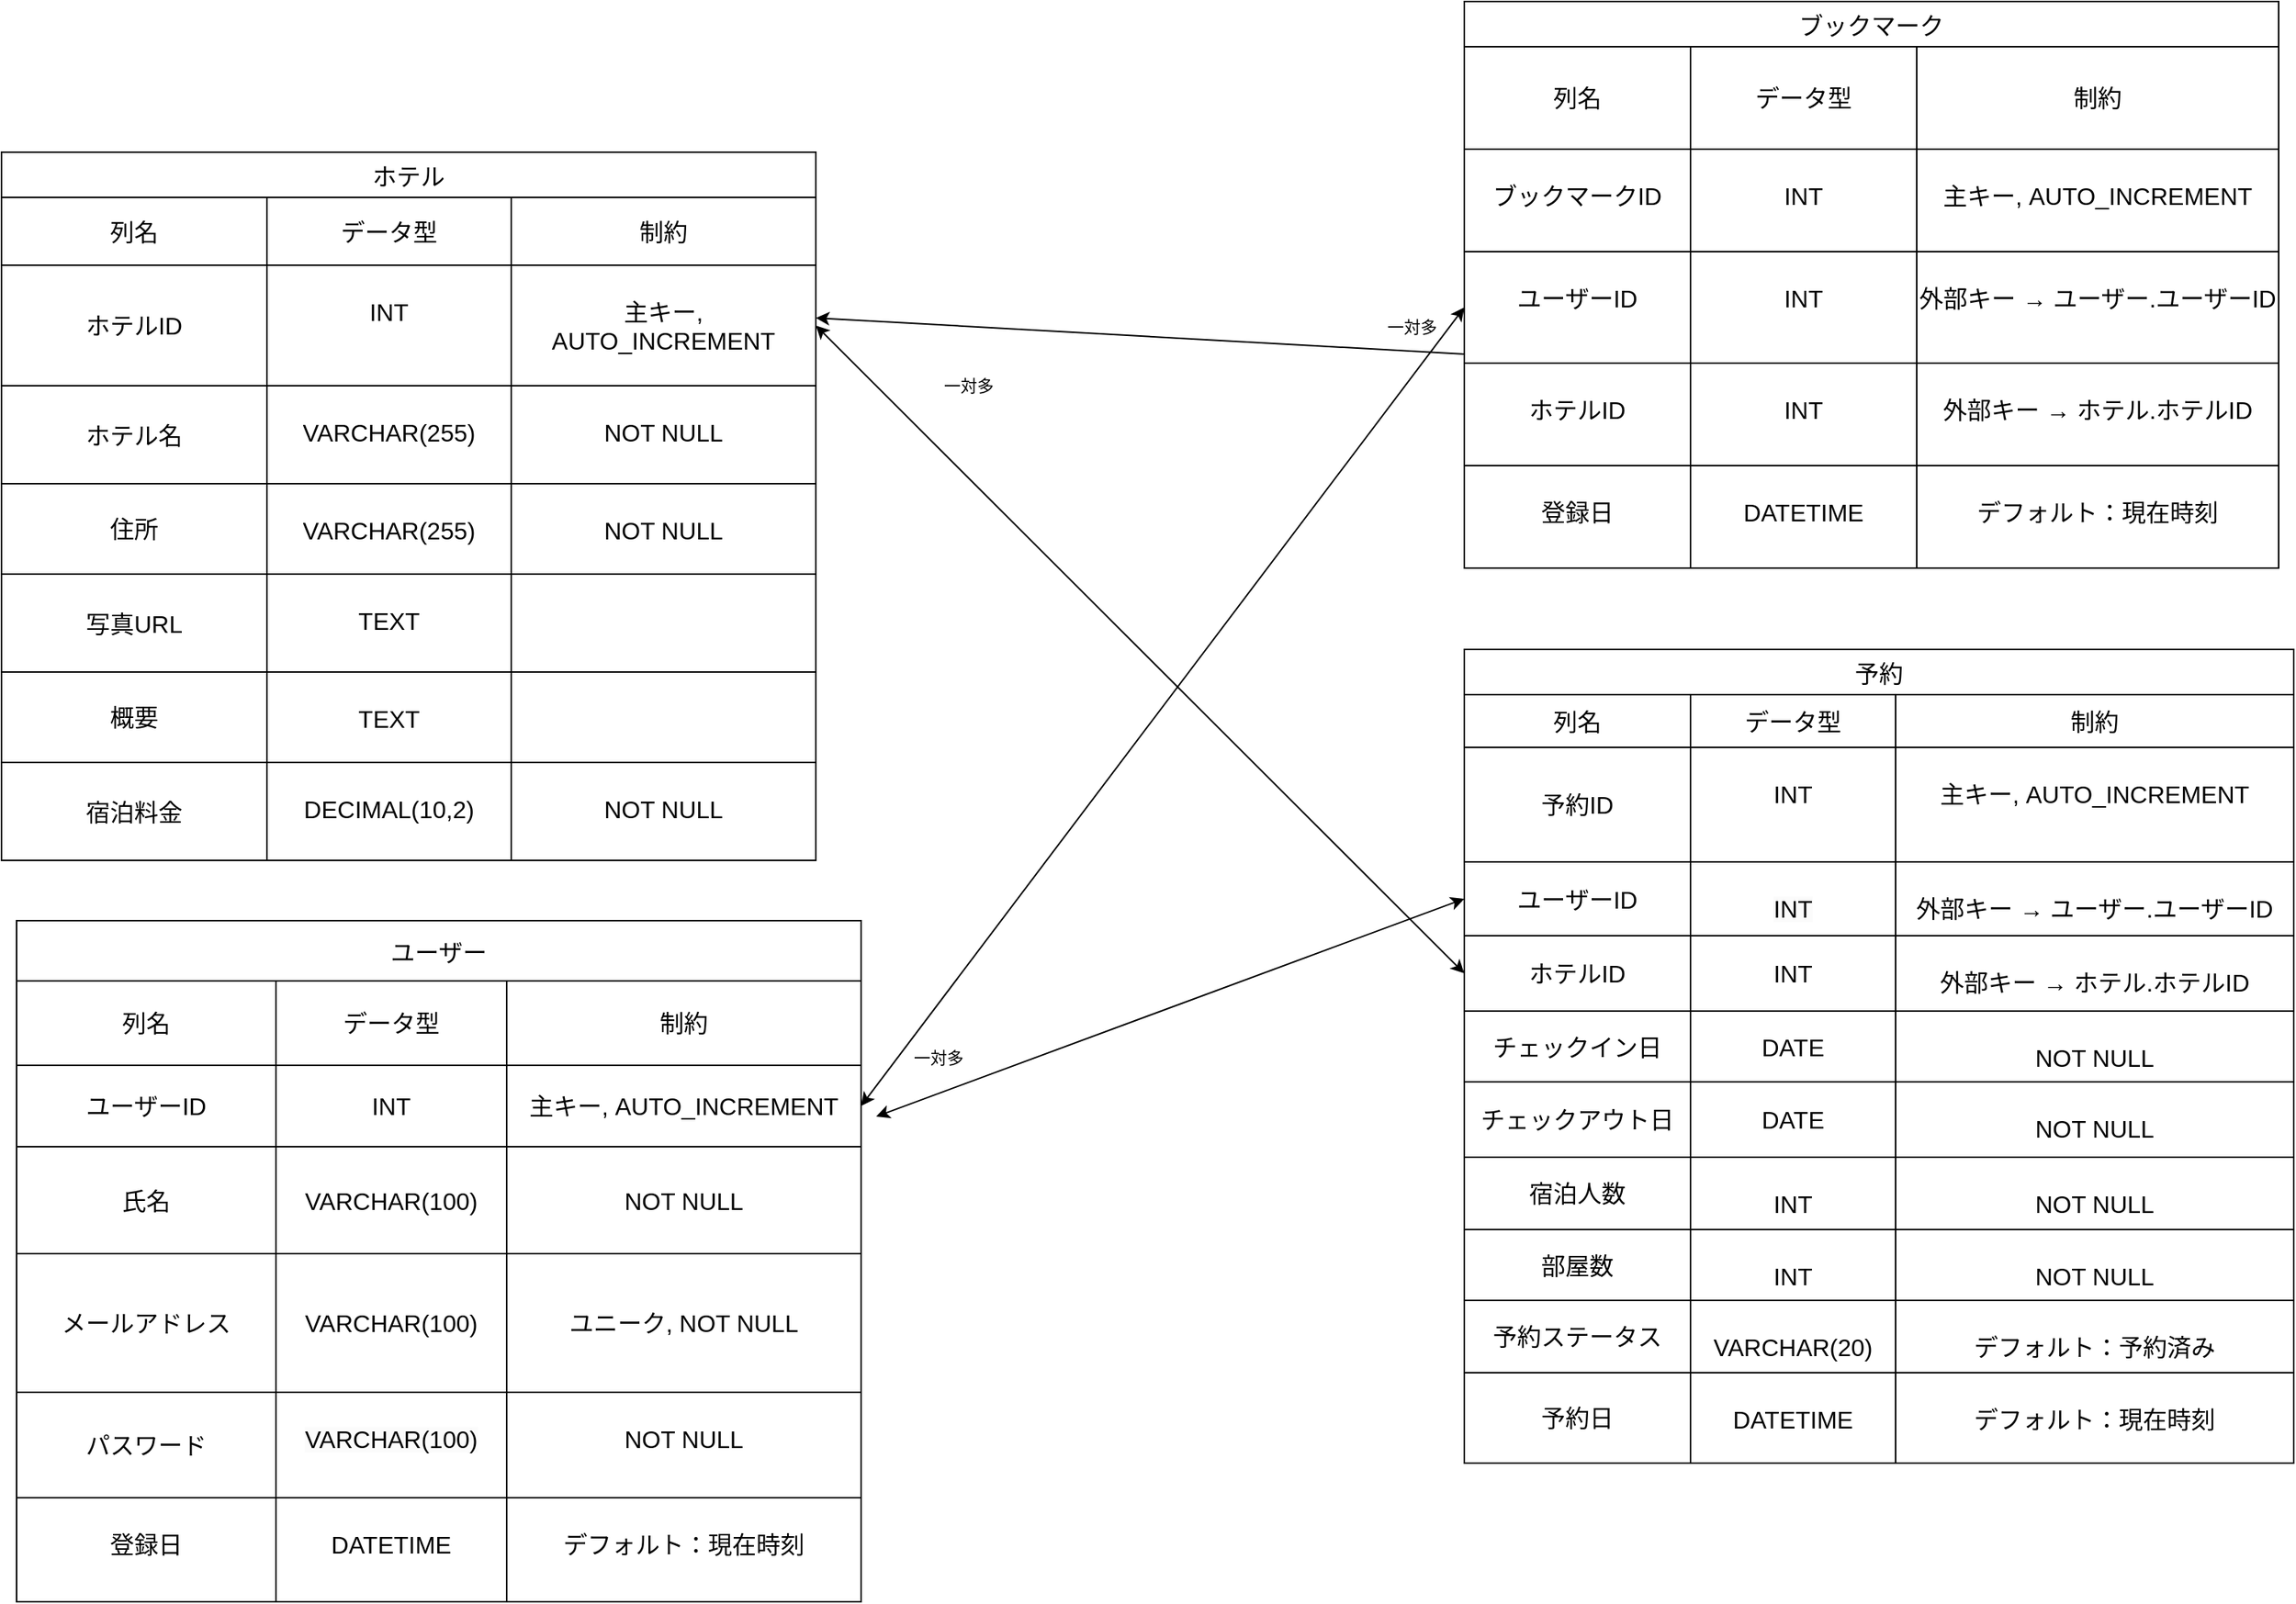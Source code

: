 <mxfile>
    <diagram id="EgTWxPlFTDcw8VMbd0ki" name="ページ1">
        <mxGraphModel dx="1910" dy="423" grid="1" gridSize="10" guides="1" tooltips="1" connect="1" arrows="1" fold="1" page="1" pageScale="1" pageWidth="827" pageHeight="1169" math="0" shadow="0">
            <root>
                <mxCell id="0"/>
                <mxCell id="1" parent="0"/>
                <mxCell id="39" value="ユーザー" style="shape=table;startSize=40;container=1;collapsible=0;childLayout=tableLayout;strokeColor=default;fontSize=16;" parent="1" vertex="1">
                    <mxGeometry x="-1310" y="880" width="560" height="452" as="geometry"/>
                </mxCell>
                <mxCell id="40" value="" style="shape=tableRow;horizontal=0;startSize=0;swimlaneHead=0;swimlaneBody=0;strokeColor=inherit;top=0;left=0;bottom=0;right=0;collapsible=0;dropTarget=0;fillColor=none;points=[[0,0.5],[1,0.5]];portConstraint=eastwest;fontSize=16;" parent="39" vertex="1">
                    <mxGeometry y="40" width="560" height="56" as="geometry"/>
                </mxCell>
                <mxCell id="41" value="列名" style="shape=partialRectangle;html=1;whiteSpace=wrap;connectable=0;strokeColor=inherit;overflow=hidden;fillColor=none;top=0;left=0;bottom=0;right=0;pointerEvents=1;fontSize=16;" parent="40" vertex="1">
                    <mxGeometry width="172" height="56" as="geometry">
                        <mxRectangle width="172" height="56" as="alternateBounds"/>
                    </mxGeometry>
                </mxCell>
                <mxCell id="42" value="データ型" style="shape=partialRectangle;html=1;whiteSpace=wrap;connectable=0;strokeColor=inherit;overflow=hidden;fillColor=none;top=0;left=0;bottom=0;right=0;pointerEvents=1;fontSize=16;" parent="40" vertex="1">
                    <mxGeometry x="172" width="153" height="56" as="geometry">
                        <mxRectangle width="153" height="56" as="alternateBounds"/>
                    </mxGeometry>
                </mxCell>
                <mxCell id="43" value="制約" style="shape=partialRectangle;html=1;whiteSpace=wrap;connectable=0;strokeColor=inherit;overflow=hidden;fillColor=none;top=0;left=0;bottom=0;right=0;pointerEvents=1;fontSize=16;" parent="40" vertex="1">
                    <mxGeometry x="325" width="235" height="56" as="geometry">
                        <mxRectangle width="235" height="56" as="alternateBounds"/>
                    </mxGeometry>
                </mxCell>
                <mxCell id="52" value="" style="shape=tableRow;horizontal=0;startSize=0;swimlaneHead=0;swimlaneBody=0;strokeColor=inherit;top=0;left=0;bottom=0;right=0;collapsible=0;dropTarget=0;fillColor=none;points=[[0,0.5],[1,0.5]];portConstraint=eastwest;fontSize=16;" parent="39" vertex="1">
                    <mxGeometry y="96" width="560" height="54" as="geometry"/>
                </mxCell>
                <mxCell id="53" value="ユーザーID" style="shape=partialRectangle;html=1;whiteSpace=wrap;connectable=0;strokeColor=inherit;overflow=hidden;fillColor=none;top=0;left=0;bottom=0;right=0;pointerEvents=1;fontSize=16;" parent="52" vertex="1">
                    <mxGeometry width="172" height="54" as="geometry">
                        <mxRectangle width="172" height="54" as="alternateBounds"/>
                    </mxGeometry>
                </mxCell>
                <mxCell id="54" value="INT" style="shape=partialRectangle;html=1;whiteSpace=wrap;connectable=0;strokeColor=inherit;overflow=hidden;fillColor=none;top=0;left=0;bottom=0;right=0;pointerEvents=1;fontSize=16;" parent="52" vertex="1">
                    <mxGeometry x="172" width="153" height="54" as="geometry">
                        <mxRectangle width="153" height="54" as="alternateBounds"/>
                    </mxGeometry>
                </mxCell>
                <mxCell id="55" value="主キー, AUTO_INCREMENT" style="shape=partialRectangle;html=1;whiteSpace=wrap;connectable=0;strokeColor=inherit;overflow=hidden;fillColor=none;top=0;left=0;bottom=0;right=0;pointerEvents=1;fontSize=16;" parent="52" vertex="1">
                    <mxGeometry x="325" width="235" height="54" as="geometry">
                        <mxRectangle width="235" height="54" as="alternateBounds"/>
                    </mxGeometry>
                </mxCell>
                <mxCell id="56" value="" style="shape=tableRow;horizontal=0;startSize=0;swimlaneHead=0;swimlaneBody=0;strokeColor=inherit;top=0;left=0;bottom=0;right=0;collapsible=0;dropTarget=0;fillColor=none;points=[[0,0.5],[1,0.5]];portConstraint=eastwest;fontSize=16;" parent="39" vertex="1">
                    <mxGeometry y="150" width="560" height="71" as="geometry"/>
                </mxCell>
                <mxCell id="57" value="氏名" style="shape=partialRectangle;html=1;whiteSpace=wrap;connectable=0;strokeColor=inherit;overflow=hidden;fillColor=none;top=0;left=0;bottom=0;right=0;pointerEvents=1;fontSize=16;" parent="56" vertex="1">
                    <mxGeometry width="172" height="71" as="geometry">
                        <mxRectangle width="172" height="71" as="alternateBounds"/>
                    </mxGeometry>
                </mxCell>
                <mxCell id="58" value="VARCHAR(100)" style="shape=partialRectangle;html=1;whiteSpace=wrap;connectable=0;strokeColor=inherit;overflow=hidden;fillColor=none;top=0;left=0;bottom=0;right=0;pointerEvents=1;fontSize=16;" parent="56" vertex="1">
                    <mxGeometry x="172" width="153" height="71" as="geometry">
                        <mxRectangle width="153" height="71" as="alternateBounds"/>
                    </mxGeometry>
                </mxCell>
                <mxCell id="59" value="NOT NULL" style="shape=partialRectangle;html=1;whiteSpace=wrap;connectable=0;strokeColor=inherit;overflow=hidden;fillColor=none;top=0;left=0;bottom=0;right=0;pointerEvents=1;fontSize=16;" parent="56" vertex="1">
                    <mxGeometry x="325" width="235" height="71" as="geometry">
                        <mxRectangle width="235" height="71" as="alternateBounds"/>
                    </mxGeometry>
                </mxCell>
                <mxCell id="44" value="" style="shape=tableRow;horizontal=0;startSize=0;swimlaneHead=0;swimlaneBody=0;strokeColor=inherit;top=0;left=0;bottom=0;right=0;collapsible=0;dropTarget=0;fillColor=none;points=[[0,0.5],[1,0.5]];portConstraint=eastwest;fontSize=16;" parent="39" vertex="1">
                    <mxGeometry y="221" width="560" height="92" as="geometry"/>
                </mxCell>
                <mxCell id="45" value="メールアドレス" style="shape=partialRectangle;html=1;whiteSpace=wrap;connectable=0;strokeColor=inherit;overflow=hidden;fillColor=none;top=0;left=0;bottom=0;right=0;pointerEvents=1;fontSize=16;" parent="44" vertex="1">
                    <mxGeometry width="172" height="92" as="geometry">
                        <mxRectangle width="172" height="92" as="alternateBounds"/>
                    </mxGeometry>
                </mxCell>
                <mxCell id="46" value="&lt;span style=&quot;color: rgb(0, 0, 0);&quot;&gt;VARCHAR(100)&lt;/span&gt;" style="shape=partialRectangle;html=1;whiteSpace=wrap;connectable=0;strokeColor=inherit;overflow=hidden;fillColor=none;top=0;left=0;bottom=0;right=0;pointerEvents=1;fontSize=16;" parent="44" vertex="1">
                    <mxGeometry x="172" width="153" height="92" as="geometry">
                        <mxRectangle width="153" height="92" as="alternateBounds"/>
                    </mxGeometry>
                </mxCell>
                <mxCell id="47" value="ユニーク, NOT NULL" style="shape=partialRectangle;html=1;whiteSpace=wrap;connectable=0;strokeColor=inherit;overflow=hidden;fillColor=none;top=0;left=0;bottom=0;right=0;pointerEvents=1;fontSize=16;" parent="44" vertex="1">
                    <mxGeometry x="325" width="235" height="92" as="geometry">
                        <mxRectangle width="235" height="92" as="alternateBounds"/>
                    </mxGeometry>
                </mxCell>
                <mxCell id="48" value="" style="shape=tableRow;horizontal=0;startSize=0;swimlaneHead=0;swimlaneBody=0;strokeColor=inherit;top=0;left=0;bottom=0;right=0;collapsible=0;dropTarget=0;fillColor=none;points=[[0,0.5],[1,0.5]];portConstraint=eastwest;fontSize=16;" parent="39" vertex="1">
                    <mxGeometry y="313" width="560" height="70" as="geometry"/>
                </mxCell>
                <mxCell id="49" value="パスワード" style="shape=partialRectangle;html=1;whiteSpace=wrap;connectable=0;strokeColor=inherit;overflow=hidden;fillColor=none;top=0;left=0;bottom=0;right=0;pointerEvents=1;fontSize=16;" parent="48" vertex="1">
                    <mxGeometry width="172" height="70" as="geometry">
                        <mxRectangle width="172" height="70" as="alternateBounds"/>
                    </mxGeometry>
                </mxCell>
                <mxCell id="50" value="&#xa;&lt;span style=&quot;color: rgb(0, 0, 0); font-family: Helvetica; font-size: 16px; font-style: normal; font-variant-ligatures: normal; font-variant-caps: normal; font-weight: 400; letter-spacing: normal; orphans: 2; text-align: center; text-indent: 0px; text-transform: none; widows: 2; word-spacing: 0px; -webkit-text-stroke-width: 0px; white-space: normal; background-color: rgb(251, 251, 251); text-decoration-thickness: initial; text-decoration-style: initial; text-decoration-color: initial; display: inline !important; float: none;&quot;&gt;VARCHAR(100)&lt;/span&gt;&#xa;&#xa;" style="shape=partialRectangle;html=1;whiteSpace=wrap;connectable=0;strokeColor=inherit;overflow=hidden;fillColor=none;top=0;left=0;bottom=0;right=0;pointerEvents=1;fontSize=16;" parent="48" vertex="1">
                    <mxGeometry x="172" width="153" height="70" as="geometry">
                        <mxRectangle width="153" height="70" as="alternateBounds"/>
                    </mxGeometry>
                </mxCell>
                <mxCell id="51" value="&#xa;NOT NULL&#xa;&#xa;" style="shape=partialRectangle;html=1;whiteSpace=wrap;connectable=0;strokeColor=inherit;overflow=hidden;fillColor=none;top=0;left=0;bottom=0;right=0;pointerEvents=1;fontSize=16;" parent="48" vertex="1">
                    <mxGeometry x="325" width="235" height="70" as="geometry">
                        <mxRectangle width="235" height="70" as="alternateBounds"/>
                    </mxGeometry>
                </mxCell>
                <mxCell id="175" value="" style="shape=tableRow;horizontal=0;startSize=0;swimlaneHead=0;swimlaneBody=0;strokeColor=inherit;top=0;left=0;bottom=0;right=0;collapsible=0;dropTarget=0;fillColor=none;points=[[0,0.5],[1,0.5]];portConstraint=eastwest;fontSize=16;" parent="39" vertex="1">
                    <mxGeometry y="383" width="560" height="69" as="geometry"/>
                </mxCell>
                <mxCell id="176" value="&#xa;登録日&#xa;&#xa;" style="shape=partialRectangle;html=1;whiteSpace=wrap;connectable=0;strokeColor=inherit;overflow=hidden;fillColor=none;top=0;left=0;bottom=0;right=0;pointerEvents=1;fontSize=16;" parent="175" vertex="1">
                    <mxGeometry width="172" height="69" as="geometry">
                        <mxRectangle width="172" height="69" as="alternateBounds"/>
                    </mxGeometry>
                </mxCell>
                <mxCell id="177" value="&#xa;DATETIME&#xa;&#xa;" style="shape=partialRectangle;html=1;whiteSpace=wrap;connectable=0;strokeColor=inherit;overflow=hidden;fillColor=none;top=0;left=0;bottom=0;right=0;pointerEvents=1;fontSize=16;" parent="175" vertex="1">
                    <mxGeometry x="172" width="153" height="69" as="geometry">
                        <mxRectangle width="153" height="69" as="alternateBounds"/>
                    </mxGeometry>
                </mxCell>
                <mxCell id="178" value="&#xa;デフォルト：現在時刻&#xa;&#xa;" style="shape=partialRectangle;html=1;whiteSpace=wrap;connectable=0;strokeColor=inherit;overflow=hidden;fillColor=none;top=0;left=0;bottom=0;right=0;pointerEvents=1;fontSize=16;" parent="175" vertex="1">
                    <mxGeometry x="325" width="235" height="69" as="geometry">
                        <mxRectangle width="235" height="69" as="alternateBounds"/>
                    </mxGeometry>
                </mxCell>
                <mxCell id="60" value="ホテル" style="shape=table;startSize=30;container=1;collapsible=0;childLayout=tableLayout;strokeColor=default;fontSize=16;" parent="1" vertex="1">
                    <mxGeometry x="-1320" y="370" width="540" height="470" as="geometry"/>
                </mxCell>
                <mxCell id="61" value="" style="shape=tableRow;horizontal=0;startSize=0;swimlaneHead=0;swimlaneBody=0;strokeColor=inherit;top=0;left=0;bottom=0;right=0;collapsible=0;dropTarget=0;fillColor=none;points=[[0,0.5],[1,0.5]];portConstraint=eastwest;fontSize=16;" parent="60" vertex="1">
                    <mxGeometry y="30" width="540" height="45" as="geometry"/>
                </mxCell>
                <mxCell id="62" value="列名" style="shape=partialRectangle;html=1;whiteSpace=wrap;connectable=0;strokeColor=inherit;overflow=hidden;fillColor=none;top=0;left=0;bottom=0;right=0;pointerEvents=1;fontSize=16;" parent="61" vertex="1">
                    <mxGeometry width="176" height="45" as="geometry">
                        <mxRectangle width="176" height="45" as="alternateBounds"/>
                    </mxGeometry>
                </mxCell>
                <mxCell id="63" value="データ型" style="shape=partialRectangle;html=1;whiteSpace=wrap;connectable=0;strokeColor=inherit;overflow=hidden;fillColor=none;top=0;left=0;bottom=0;right=0;pointerEvents=1;fontSize=16;" parent="61" vertex="1">
                    <mxGeometry x="176" width="162" height="45" as="geometry">
                        <mxRectangle width="162" height="45" as="alternateBounds"/>
                    </mxGeometry>
                </mxCell>
                <mxCell id="64" value="制約" style="shape=partialRectangle;html=1;whiteSpace=wrap;connectable=0;strokeColor=inherit;overflow=hidden;fillColor=none;top=0;left=0;bottom=0;right=0;pointerEvents=1;fontSize=16;" parent="61" vertex="1">
                    <mxGeometry x="338" width="202" height="45" as="geometry">
                        <mxRectangle width="202" height="45" as="alternateBounds"/>
                    </mxGeometry>
                </mxCell>
                <mxCell id="65" value="" style="shape=tableRow;horizontal=0;startSize=0;swimlaneHead=0;swimlaneBody=0;strokeColor=inherit;top=0;left=0;bottom=0;right=0;collapsible=0;dropTarget=0;fillColor=none;points=[[0,0.5],[1,0.5]];portConstraint=eastwest;fontSize=16;" parent="60" vertex="1">
                    <mxGeometry y="75" width="540" height="80" as="geometry"/>
                </mxCell>
                <mxCell id="66" value="ホテルID" style="shape=partialRectangle;html=1;whiteSpace=wrap;connectable=0;strokeColor=inherit;overflow=hidden;fillColor=none;top=0;left=0;bottom=0;right=0;pointerEvents=1;fontSize=16;" parent="65" vertex="1">
                    <mxGeometry width="176" height="80" as="geometry">
                        <mxRectangle width="176" height="80" as="alternateBounds"/>
                    </mxGeometry>
                </mxCell>
                <mxCell id="67" value="&#xa;INT&#xa;&#xa;" style="shape=partialRectangle;html=1;whiteSpace=wrap;connectable=0;strokeColor=inherit;overflow=hidden;fillColor=none;top=0;left=0;bottom=0;right=0;pointerEvents=1;fontSize=16;" parent="65" vertex="1">
                    <mxGeometry x="176" width="162" height="80" as="geometry">
                        <mxRectangle width="162" height="80" as="alternateBounds"/>
                    </mxGeometry>
                </mxCell>
                <mxCell id="68" value="&#xa;主キー, AUTO_INCREMENT&#xa;&#xa;" style="shape=partialRectangle;html=1;whiteSpace=wrap;connectable=0;strokeColor=inherit;overflow=hidden;fillColor=none;top=0;left=0;bottom=0;right=0;pointerEvents=1;fontSize=16;" parent="65" vertex="1">
                    <mxGeometry x="338" width="202" height="80" as="geometry">
                        <mxRectangle width="202" height="80" as="alternateBounds"/>
                    </mxGeometry>
                </mxCell>
                <mxCell id="69" value="" style="shape=tableRow;horizontal=0;startSize=0;swimlaneHead=0;swimlaneBody=0;strokeColor=inherit;top=0;left=0;bottom=0;right=0;collapsible=0;dropTarget=0;fillColor=none;points=[[0,0.5],[1,0.5]];portConstraint=eastwest;fontSize=16;" parent="60" vertex="1">
                    <mxGeometry y="155" width="540" height="65" as="geometry"/>
                </mxCell>
                <mxCell id="70" value="ホテル名" style="shape=partialRectangle;html=1;whiteSpace=wrap;connectable=0;strokeColor=inherit;overflow=hidden;fillColor=none;top=0;left=0;bottom=0;right=0;pointerEvents=1;fontSize=16;" parent="69" vertex="1">
                    <mxGeometry width="176" height="65" as="geometry">
                        <mxRectangle width="176" height="65" as="alternateBounds"/>
                    </mxGeometry>
                </mxCell>
                <mxCell id="71" value="&#xa;VARCHAR(255)&#xa;&#xa;" style="shape=partialRectangle;html=1;whiteSpace=wrap;connectable=0;strokeColor=inherit;overflow=hidden;fillColor=none;top=0;left=0;bottom=0;right=0;pointerEvents=1;fontSize=16;" parent="69" vertex="1">
                    <mxGeometry x="176" width="162" height="65" as="geometry">
                        <mxRectangle width="162" height="65" as="alternateBounds"/>
                    </mxGeometry>
                </mxCell>
                <mxCell id="72" value="&#xa;NOT NULL&#xa;&#xa;" style="shape=partialRectangle;html=1;whiteSpace=wrap;connectable=0;strokeColor=inherit;overflow=hidden;fillColor=none;top=0;left=0;bottom=0;right=0;pointerEvents=1;fontSize=16;" parent="69" vertex="1">
                    <mxGeometry x="338" width="202" height="65" as="geometry">
                        <mxRectangle width="202" height="65" as="alternateBounds"/>
                    </mxGeometry>
                </mxCell>
                <mxCell id="73" value="" style="shape=tableRow;horizontal=0;startSize=0;swimlaneHead=0;swimlaneBody=0;strokeColor=inherit;top=0;left=0;bottom=0;right=0;collapsible=0;dropTarget=0;fillColor=none;points=[[0,0.5],[1,0.5]];portConstraint=eastwest;fontSize=16;" parent="60" vertex="1">
                    <mxGeometry y="220" width="540" height="60" as="geometry"/>
                </mxCell>
                <mxCell id="74" value="住所" style="shape=partialRectangle;html=1;whiteSpace=wrap;connectable=0;strokeColor=inherit;overflow=hidden;fillColor=none;top=0;left=0;bottom=0;right=0;pointerEvents=1;fontSize=16;" parent="73" vertex="1">
                    <mxGeometry width="176" height="60" as="geometry">
                        <mxRectangle width="176" height="60" as="alternateBounds"/>
                    </mxGeometry>
                </mxCell>
                <mxCell id="75" value="&#xa;VARCHAR(255)&#xa;&#xa;" style="shape=partialRectangle;html=1;whiteSpace=wrap;connectable=0;strokeColor=inherit;overflow=hidden;fillColor=none;top=0;left=0;bottom=0;right=0;pointerEvents=1;fontSize=16;" parent="73" vertex="1">
                    <mxGeometry x="176" width="162" height="60" as="geometry">
                        <mxRectangle width="162" height="60" as="alternateBounds"/>
                    </mxGeometry>
                </mxCell>
                <mxCell id="76" value="&#xa;NOT NULL&#xa;&#xa;" style="shape=partialRectangle;html=1;whiteSpace=wrap;connectable=0;strokeColor=inherit;overflow=hidden;fillColor=none;top=0;left=0;bottom=0;right=0;pointerEvents=1;fontSize=16;" parent="73" vertex="1">
                    <mxGeometry x="338" width="202" height="60" as="geometry">
                        <mxRectangle width="202" height="60" as="alternateBounds"/>
                    </mxGeometry>
                </mxCell>
                <mxCell id="77" value="" style="shape=tableRow;horizontal=0;startSize=0;swimlaneHead=0;swimlaneBody=0;strokeColor=inherit;top=0;left=0;bottom=0;right=0;collapsible=0;dropTarget=0;fillColor=none;points=[[0,0.5],[1,0.5]];portConstraint=eastwest;fontSize=16;" parent="60" vertex="1">
                    <mxGeometry y="280" width="540" height="65" as="geometry"/>
                </mxCell>
                <mxCell id="78" value="写真URL" style="shape=partialRectangle;html=1;whiteSpace=wrap;connectable=0;strokeColor=inherit;overflow=hidden;fillColor=none;top=0;left=0;bottom=0;right=0;pointerEvents=1;fontSize=16;" parent="77" vertex="1">
                    <mxGeometry width="176" height="65" as="geometry">
                        <mxRectangle width="176" height="65" as="alternateBounds"/>
                    </mxGeometry>
                </mxCell>
                <mxCell id="79" value="&#xa;TEXT&#xa;&#xa;" style="shape=partialRectangle;html=1;whiteSpace=wrap;connectable=0;strokeColor=inherit;overflow=hidden;fillColor=none;top=0;left=0;bottom=0;right=0;pointerEvents=1;fontSize=16;" parent="77" vertex="1">
                    <mxGeometry x="176" width="162" height="65" as="geometry">
                        <mxRectangle width="162" height="65" as="alternateBounds"/>
                    </mxGeometry>
                </mxCell>
                <mxCell id="80" value="" style="shape=partialRectangle;html=1;whiteSpace=wrap;connectable=0;strokeColor=inherit;overflow=hidden;fillColor=none;top=0;left=0;bottom=0;right=0;pointerEvents=1;fontSize=16;" parent="77" vertex="1">
                    <mxGeometry x="338" width="202" height="65" as="geometry">
                        <mxRectangle width="202" height="65" as="alternateBounds"/>
                    </mxGeometry>
                </mxCell>
                <mxCell id="81" value="" style="shape=tableRow;horizontal=0;startSize=0;swimlaneHead=0;swimlaneBody=0;strokeColor=inherit;top=0;left=0;bottom=0;right=0;collapsible=0;dropTarget=0;fillColor=none;points=[[0,0.5],[1,0.5]];portConstraint=eastwest;fontSize=16;" parent="60" vertex="1">
                    <mxGeometry y="345" width="540" height="60" as="geometry"/>
                </mxCell>
                <mxCell id="82" value="概要" style="shape=partialRectangle;html=1;whiteSpace=wrap;connectable=0;strokeColor=inherit;overflow=hidden;fillColor=none;top=0;left=0;bottom=0;right=0;pointerEvents=1;fontSize=16;" parent="81" vertex="1">
                    <mxGeometry width="176" height="60" as="geometry">
                        <mxRectangle width="176" height="60" as="alternateBounds"/>
                    </mxGeometry>
                </mxCell>
                <mxCell id="83" value="&#xa;TEXT&#xa;&#xa;" style="shape=partialRectangle;html=1;whiteSpace=wrap;connectable=0;strokeColor=inherit;overflow=hidden;fillColor=none;top=0;left=0;bottom=0;right=0;pointerEvents=1;fontSize=16;" parent="81" vertex="1">
                    <mxGeometry x="176" width="162" height="60" as="geometry">
                        <mxRectangle width="162" height="60" as="alternateBounds"/>
                    </mxGeometry>
                </mxCell>
                <mxCell id="84" value="" style="shape=partialRectangle;html=1;whiteSpace=wrap;connectable=0;strokeColor=inherit;overflow=hidden;fillColor=none;top=0;left=0;bottom=0;right=0;pointerEvents=1;fontSize=16;" parent="81" vertex="1">
                    <mxGeometry x="338" width="202" height="60" as="geometry">
                        <mxRectangle width="202" height="60" as="alternateBounds"/>
                    </mxGeometry>
                </mxCell>
                <mxCell id="85" value="" style="shape=tableRow;horizontal=0;startSize=0;swimlaneHead=0;swimlaneBody=0;strokeColor=inherit;top=0;left=0;bottom=0;right=0;collapsible=0;dropTarget=0;fillColor=none;points=[[0,0.5],[1,0.5]];portConstraint=eastwest;fontSize=16;" parent="60" vertex="1">
                    <mxGeometry y="405" width="540" height="65" as="geometry"/>
                </mxCell>
                <mxCell id="86" value="宿泊料金" style="shape=partialRectangle;html=1;whiteSpace=wrap;connectable=0;strokeColor=inherit;overflow=hidden;fillColor=none;top=0;left=0;bottom=0;right=0;pointerEvents=1;fontSize=16;" parent="85" vertex="1">
                    <mxGeometry width="176" height="65" as="geometry">
                        <mxRectangle width="176" height="65" as="alternateBounds"/>
                    </mxGeometry>
                </mxCell>
                <mxCell id="87" value="&#xa;DECIMAL(10,2)&#xa;&#xa;" style="shape=partialRectangle;html=1;whiteSpace=wrap;connectable=0;strokeColor=inherit;overflow=hidden;fillColor=none;top=0;left=0;bottom=0;right=0;pointerEvents=1;fontSize=16;" parent="85" vertex="1">
                    <mxGeometry x="176" width="162" height="65" as="geometry">
                        <mxRectangle width="162" height="65" as="alternateBounds"/>
                    </mxGeometry>
                </mxCell>
                <mxCell id="88" value="&#xa;NOT NULL&#xa;&#xa;" style="shape=partialRectangle;html=1;whiteSpace=wrap;connectable=0;strokeColor=inherit;overflow=hidden;fillColor=none;top=0;left=0;bottom=0;right=0;pointerEvents=1;fontSize=16;" parent="85" vertex="1">
                    <mxGeometry x="338" width="202" height="65" as="geometry">
                        <mxRectangle width="202" height="65" as="alternateBounds"/>
                    </mxGeometry>
                </mxCell>
                <mxCell id="89" value="予約" style="shape=table;startSize=30;container=1;collapsible=0;childLayout=tableLayout;strokeColor=default;fontSize=16;" parent="1" vertex="1">
                    <mxGeometry x="-350" y="700" width="550" height="540" as="geometry"/>
                </mxCell>
                <mxCell id="90" value="" style="shape=tableRow;horizontal=0;startSize=0;swimlaneHead=0;swimlaneBody=0;strokeColor=inherit;top=0;left=0;bottom=0;right=0;collapsible=0;dropTarget=0;fillColor=none;points=[[0,0.5],[1,0.5]];portConstraint=eastwest;fontSize=16;" parent="89" vertex="1">
                    <mxGeometry y="30" width="550" height="35" as="geometry"/>
                </mxCell>
                <mxCell id="91" value="列名" style="shape=partialRectangle;html=1;whiteSpace=wrap;connectable=0;strokeColor=inherit;overflow=hidden;fillColor=none;top=0;left=0;bottom=0;right=0;pointerEvents=1;fontSize=16;" parent="90" vertex="1">
                    <mxGeometry width="150" height="35" as="geometry">
                        <mxRectangle width="150" height="35" as="alternateBounds"/>
                    </mxGeometry>
                </mxCell>
                <mxCell id="92" value="データ型" style="shape=partialRectangle;html=1;whiteSpace=wrap;connectable=0;strokeColor=inherit;overflow=hidden;fillColor=none;top=0;left=0;bottom=0;right=0;pointerEvents=1;fontSize=16;" parent="90" vertex="1">
                    <mxGeometry x="150" width="136" height="35" as="geometry">
                        <mxRectangle width="136" height="35" as="alternateBounds"/>
                    </mxGeometry>
                </mxCell>
                <mxCell id="93" value="制約" style="shape=partialRectangle;html=1;whiteSpace=wrap;connectable=0;strokeColor=inherit;overflow=hidden;fillColor=none;top=0;left=0;bottom=0;right=0;pointerEvents=1;fontSize=16;" parent="90" vertex="1">
                    <mxGeometry x="286" width="264" height="35" as="geometry">
                        <mxRectangle width="264" height="35" as="alternateBounds"/>
                    </mxGeometry>
                </mxCell>
                <mxCell id="94" value="" style="shape=tableRow;horizontal=0;startSize=0;swimlaneHead=0;swimlaneBody=0;strokeColor=inherit;top=0;left=0;bottom=0;right=0;collapsible=0;dropTarget=0;fillColor=none;points=[[0,0.5],[1,0.5]];portConstraint=eastwest;fontSize=16;" parent="89" vertex="1">
                    <mxGeometry y="65" width="550" height="76" as="geometry"/>
                </mxCell>
                <mxCell id="95" value="予約ID" style="shape=partialRectangle;html=1;whiteSpace=wrap;connectable=0;strokeColor=inherit;overflow=hidden;fillColor=none;top=0;left=0;bottom=0;right=0;pointerEvents=1;fontSize=16;" parent="94" vertex="1">
                    <mxGeometry width="150" height="76" as="geometry">
                        <mxRectangle width="150" height="76" as="alternateBounds"/>
                    </mxGeometry>
                </mxCell>
                <mxCell id="96" value="&#xa;INT&#xa;&#xa;" style="shape=partialRectangle;html=1;whiteSpace=wrap;connectable=0;strokeColor=inherit;overflow=hidden;fillColor=none;top=0;left=0;bottom=0;right=0;pointerEvents=1;fontSize=16;" parent="94" vertex="1">
                    <mxGeometry x="150" width="136" height="76" as="geometry">
                        <mxRectangle width="136" height="76" as="alternateBounds"/>
                    </mxGeometry>
                </mxCell>
                <mxCell id="97" value="&#xa;主キー, AUTO_INCREMENT&#xa;&#xa;" style="shape=partialRectangle;html=1;whiteSpace=wrap;connectable=0;strokeColor=inherit;overflow=hidden;fillColor=none;top=0;left=0;bottom=0;right=0;pointerEvents=1;fontSize=16;" parent="94" vertex="1">
                    <mxGeometry x="286" width="264" height="76" as="geometry">
                        <mxRectangle width="264" height="76" as="alternateBounds"/>
                    </mxGeometry>
                </mxCell>
                <mxCell id="98" value="" style="shape=tableRow;horizontal=0;startSize=0;swimlaneHead=0;swimlaneBody=0;strokeColor=inherit;top=0;left=0;bottom=0;right=0;collapsible=0;dropTarget=0;fillColor=none;points=[[0,0.5],[1,0.5]];portConstraint=eastwest;fontSize=16;" parent="89" vertex="1">
                    <mxGeometry y="141" width="550" height="49" as="geometry"/>
                </mxCell>
                <mxCell id="99" value="ユーザーID" style="shape=partialRectangle;html=1;whiteSpace=wrap;connectable=0;strokeColor=inherit;overflow=hidden;fillColor=none;top=0;left=0;bottom=0;right=0;pointerEvents=1;fontSize=16;" parent="98" vertex="1">
                    <mxGeometry width="150" height="49" as="geometry">
                        <mxRectangle width="150" height="49" as="alternateBounds"/>
                    </mxGeometry>
                </mxCell>
                <mxCell id="100" value="&#xa;&lt;span style=&quot;color: rgb(0, 0, 0); font-family: Helvetica; font-size: 16px; font-style: normal; font-variant-ligatures: normal; font-variant-caps: normal; font-weight: 400; letter-spacing: normal; orphans: 2; text-align: center; text-indent: 0px; text-transform: none; widows: 2; word-spacing: 0px; -webkit-text-stroke-width: 0px; white-space: normal; background-color: rgb(251, 251, 251); text-decoration-thickness: initial; text-decoration-style: initial; text-decoration-color: initial; display: inline !important; float: none;&quot;&gt;INT&lt;/span&gt;&#xa;&#xa;" style="shape=partialRectangle;html=1;whiteSpace=wrap;connectable=0;strokeColor=inherit;overflow=hidden;fillColor=none;top=0;left=0;bottom=0;right=0;pointerEvents=1;fontSize=16;" parent="98" vertex="1">
                    <mxGeometry x="150" width="136" height="49" as="geometry">
                        <mxRectangle width="136" height="49" as="alternateBounds"/>
                    </mxGeometry>
                </mxCell>
                <mxCell id="101" value="&#xa;外部キー → ユーザー.ユーザーID&#xa;&#xa;" style="shape=partialRectangle;html=1;whiteSpace=wrap;connectable=0;strokeColor=inherit;overflow=hidden;fillColor=none;top=0;left=0;bottom=0;right=0;pointerEvents=1;fontSize=16;" parent="98" vertex="1">
                    <mxGeometry x="286" width="264" height="49" as="geometry">
                        <mxRectangle width="264" height="49" as="alternateBounds"/>
                    </mxGeometry>
                </mxCell>
                <mxCell id="102" value="" style="shape=tableRow;horizontal=0;startSize=0;swimlaneHead=0;swimlaneBody=0;strokeColor=inherit;top=0;left=0;bottom=0;right=0;collapsible=0;dropTarget=0;fillColor=none;points=[[0,0.5],[1,0.5]];portConstraint=eastwest;fontSize=16;" parent="89" vertex="1">
                    <mxGeometry y="190" width="550" height="50" as="geometry"/>
                </mxCell>
                <mxCell id="103" value="ホテルID" style="shape=partialRectangle;html=1;whiteSpace=wrap;connectable=0;strokeColor=inherit;overflow=hidden;fillColor=none;top=0;left=0;bottom=0;right=0;pointerEvents=1;fontSize=16;" parent="102" vertex="1">
                    <mxGeometry width="150" height="50" as="geometry">
                        <mxRectangle width="150" height="50" as="alternateBounds"/>
                    </mxGeometry>
                </mxCell>
                <mxCell id="104" value="&lt;span style=&quot;color: rgb(0, 0, 0);&quot;&gt;INT&lt;/span&gt;" style="shape=partialRectangle;html=1;whiteSpace=wrap;connectable=0;strokeColor=inherit;overflow=hidden;fillColor=none;top=0;left=0;bottom=0;right=0;pointerEvents=1;fontSize=16;" parent="102" vertex="1">
                    <mxGeometry x="150" width="136" height="50" as="geometry">
                        <mxRectangle width="136" height="50" as="alternateBounds"/>
                    </mxGeometry>
                </mxCell>
                <mxCell id="105" value="&#xa;外部キー → ホテル.ホテルID&#xa;&#xa;" style="shape=partialRectangle;html=1;whiteSpace=wrap;connectable=0;strokeColor=inherit;overflow=hidden;fillColor=none;top=0;left=0;bottom=0;right=0;pointerEvents=1;fontSize=16;" parent="102" vertex="1">
                    <mxGeometry x="286" width="264" height="50" as="geometry">
                        <mxRectangle width="264" height="50" as="alternateBounds"/>
                    </mxGeometry>
                </mxCell>
                <mxCell id="106" value="" style="shape=tableRow;horizontal=0;startSize=0;swimlaneHead=0;swimlaneBody=0;strokeColor=inherit;top=0;left=0;bottom=0;right=0;collapsible=0;dropTarget=0;fillColor=none;points=[[0,0.5],[1,0.5]];portConstraint=eastwest;fontSize=16;" parent="89" vertex="1">
                    <mxGeometry y="240" width="550" height="47" as="geometry"/>
                </mxCell>
                <mxCell id="107" value="チェックイン日" style="shape=partialRectangle;html=1;whiteSpace=wrap;connectable=0;strokeColor=inherit;overflow=hidden;fillColor=none;top=0;left=0;bottom=0;right=0;pointerEvents=1;fontSize=16;" parent="106" vertex="1">
                    <mxGeometry width="150" height="47" as="geometry">
                        <mxRectangle width="150" height="47" as="alternateBounds"/>
                    </mxGeometry>
                </mxCell>
                <mxCell id="108" value="DATE" style="shape=partialRectangle;html=1;whiteSpace=wrap;connectable=0;strokeColor=inherit;overflow=hidden;fillColor=none;top=0;left=0;bottom=0;right=0;pointerEvents=1;fontSize=16;" parent="106" vertex="1">
                    <mxGeometry x="150" width="136" height="47" as="geometry">
                        <mxRectangle width="136" height="47" as="alternateBounds"/>
                    </mxGeometry>
                </mxCell>
                <mxCell id="109" value="&#xa;NOT NULL&#xa;&#xa;" style="shape=partialRectangle;html=1;whiteSpace=wrap;connectable=0;strokeColor=inherit;overflow=hidden;fillColor=none;top=0;left=0;bottom=0;right=0;pointerEvents=1;fontSize=16;" parent="106" vertex="1">
                    <mxGeometry x="286" width="264" height="47" as="geometry">
                        <mxRectangle width="264" height="47" as="alternateBounds"/>
                    </mxGeometry>
                </mxCell>
                <mxCell id="110" value="" style="shape=tableRow;horizontal=0;startSize=0;swimlaneHead=0;swimlaneBody=0;strokeColor=inherit;top=0;left=0;bottom=0;right=0;collapsible=0;dropTarget=0;fillColor=none;points=[[0,0.5],[1,0.5]];portConstraint=eastwest;fontSize=16;" parent="89" vertex="1">
                    <mxGeometry y="287" width="550" height="50" as="geometry"/>
                </mxCell>
                <mxCell id="111" value="チェックアウト日" style="shape=partialRectangle;html=1;whiteSpace=wrap;connectable=0;strokeColor=inherit;overflow=hidden;fillColor=none;top=0;left=0;bottom=0;right=0;pointerEvents=1;fontSize=16;" parent="110" vertex="1">
                    <mxGeometry width="150" height="50" as="geometry">
                        <mxRectangle width="150" height="50" as="alternateBounds"/>
                    </mxGeometry>
                </mxCell>
                <mxCell id="112" value="DATE" style="shape=partialRectangle;html=1;whiteSpace=wrap;connectable=0;strokeColor=inherit;overflow=hidden;fillColor=none;top=0;left=0;bottom=0;right=0;pointerEvents=1;fontSize=16;" parent="110" vertex="1">
                    <mxGeometry x="150" width="136" height="50" as="geometry">
                        <mxRectangle width="136" height="50" as="alternateBounds"/>
                    </mxGeometry>
                </mxCell>
                <mxCell id="113" value="&#xa;NOT NULL&#xa;&#xa;" style="shape=partialRectangle;html=1;whiteSpace=wrap;connectable=0;strokeColor=inherit;overflow=hidden;fillColor=none;top=0;left=0;bottom=0;right=0;pointerEvents=1;fontSize=16;" parent="110" vertex="1">
                    <mxGeometry x="286" width="264" height="50" as="geometry">
                        <mxRectangle width="264" height="50" as="alternateBounds"/>
                    </mxGeometry>
                </mxCell>
                <mxCell id="114" value="" style="shape=tableRow;horizontal=0;startSize=0;swimlaneHead=0;swimlaneBody=0;strokeColor=inherit;top=0;left=0;bottom=0;right=0;collapsible=0;dropTarget=0;fillColor=none;points=[[0,0.5],[1,0.5]];portConstraint=eastwest;fontSize=16;" parent="89" vertex="1">
                    <mxGeometry y="337" width="550" height="48" as="geometry"/>
                </mxCell>
                <mxCell id="115" value="宿泊人数" style="shape=partialRectangle;html=1;whiteSpace=wrap;connectable=0;strokeColor=inherit;overflow=hidden;fillColor=none;top=0;left=0;bottom=0;right=0;pointerEvents=1;fontSize=16;" parent="114" vertex="1">
                    <mxGeometry width="150" height="48" as="geometry">
                        <mxRectangle width="150" height="48" as="alternateBounds"/>
                    </mxGeometry>
                </mxCell>
                <mxCell id="116" value="&#xa;INT&#xa;&#xa;" style="shape=partialRectangle;html=1;whiteSpace=wrap;connectable=0;strokeColor=inherit;overflow=hidden;fillColor=none;top=0;left=0;bottom=0;right=0;pointerEvents=1;fontSize=16;" parent="114" vertex="1">
                    <mxGeometry x="150" width="136" height="48" as="geometry">
                        <mxRectangle width="136" height="48" as="alternateBounds"/>
                    </mxGeometry>
                </mxCell>
                <mxCell id="117" value="&#xa;NOT NULL&#xa;&#xa;" style="shape=partialRectangle;html=1;whiteSpace=wrap;connectable=0;strokeColor=inherit;overflow=hidden;fillColor=none;top=0;left=0;bottom=0;right=0;pointerEvents=1;fontSize=16;" parent="114" vertex="1">
                    <mxGeometry x="286" width="264" height="48" as="geometry">
                        <mxRectangle width="264" height="48" as="alternateBounds"/>
                    </mxGeometry>
                </mxCell>
                <mxCell id="118" value="" style="shape=tableRow;horizontal=0;startSize=0;swimlaneHead=0;swimlaneBody=0;strokeColor=inherit;top=0;left=0;bottom=0;right=0;collapsible=0;dropTarget=0;fillColor=none;points=[[0,0.5],[1,0.5]];portConstraint=eastwest;fontSize=16;" parent="89" vertex="1">
                    <mxGeometry y="385" width="550" height="47" as="geometry"/>
                </mxCell>
                <mxCell id="119" value="部屋数" style="shape=partialRectangle;html=1;whiteSpace=wrap;connectable=0;strokeColor=inherit;overflow=hidden;fillColor=none;top=0;left=0;bottom=0;right=0;pointerEvents=1;fontSize=16;" parent="118" vertex="1">
                    <mxGeometry width="150" height="47" as="geometry">
                        <mxRectangle width="150" height="47" as="alternateBounds"/>
                    </mxGeometry>
                </mxCell>
                <mxCell id="120" value="&#xa;INT&#xa;&#xa;" style="shape=partialRectangle;html=1;whiteSpace=wrap;connectable=0;strokeColor=inherit;overflow=hidden;fillColor=none;top=0;left=0;bottom=0;right=0;pointerEvents=1;fontSize=16;" parent="118" vertex="1">
                    <mxGeometry x="150" width="136" height="47" as="geometry">
                        <mxRectangle width="136" height="47" as="alternateBounds"/>
                    </mxGeometry>
                </mxCell>
                <mxCell id="121" value="&#xa;NOT NULL&#xa;&#xa;" style="shape=partialRectangle;html=1;whiteSpace=wrap;connectable=0;strokeColor=inherit;overflow=hidden;fillColor=none;top=0;left=0;bottom=0;right=0;pointerEvents=1;fontSize=16;" parent="118" vertex="1">
                    <mxGeometry x="286" width="264" height="47" as="geometry">
                        <mxRectangle width="264" height="47" as="alternateBounds"/>
                    </mxGeometry>
                </mxCell>
                <mxCell id="122" value="" style="shape=tableRow;horizontal=0;startSize=0;swimlaneHead=0;swimlaneBody=0;strokeColor=inherit;top=0;left=0;bottom=0;right=0;collapsible=0;dropTarget=0;fillColor=none;points=[[0,0.5],[1,0.5]];portConstraint=eastwest;fontSize=16;" parent="89" vertex="1">
                    <mxGeometry y="432" width="550" height="48" as="geometry"/>
                </mxCell>
                <mxCell id="123" value="予約ステータス" style="shape=partialRectangle;html=1;whiteSpace=wrap;connectable=0;strokeColor=inherit;overflow=hidden;fillColor=none;top=0;left=0;bottom=0;right=0;pointerEvents=1;fontSize=16;" parent="122" vertex="1">
                    <mxGeometry width="150" height="48" as="geometry">
                        <mxRectangle width="150" height="48" as="alternateBounds"/>
                    </mxGeometry>
                </mxCell>
                <mxCell id="124" value="&#xa;VARCHAR(20)&#xa;&#xa;" style="shape=partialRectangle;html=1;whiteSpace=wrap;connectable=0;strokeColor=inherit;overflow=hidden;fillColor=none;top=0;left=0;bottom=0;right=0;pointerEvents=1;fontSize=16;" parent="122" vertex="1">
                    <mxGeometry x="150" width="136" height="48" as="geometry">
                        <mxRectangle width="136" height="48" as="alternateBounds"/>
                    </mxGeometry>
                </mxCell>
                <mxCell id="125" value="&#xa;デフォルト：予約済み&#xa;&#xa;" style="shape=partialRectangle;html=1;whiteSpace=wrap;connectable=0;strokeColor=inherit;overflow=hidden;fillColor=none;top=0;left=0;bottom=0;right=0;pointerEvents=1;fontSize=16;" parent="122" vertex="1">
                    <mxGeometry x="286" width="264" height="48" as="geometry">
                        <mxRectangle width="264" height="48" as="alternateBounds"/>
                    </mxGeometry>
                </mxCell>
                <mxCell id="126" value="" style="shape=tableRow;horizontal=0;startSize=0;swimlaneHead=0;swimlaneBody=0;strokeColor=inherit;top=0;left=0;bottom=0;right=0;collapsible=0;dropTarget=0;fillColor=none;points=[[0,0.5],[1,0.5]];portConstraint=eastwest;fontSize=16;" parent="89" vertex="1">
                    <mxGeometry y="480" width="550" height="60" as="geometry"/>
                </mxCell>
                <mxCell id="127" value="予約日" style="shape=partialRectangle;html=1;whiteSpace=wrap;connectable=0;strokeColor=inherit;overflow=hidden;fillColor=none;top=0;left=0;bottom=0;right=0;pointerEvents=1;fontSize=16;" parent="126" vertex="1">
                    <mxGeometry width="150" height="60" as="geometry">
                        <mxRectangle width="150" height="60" as="alternateBounds"/>
                    </mxGeometry>
                </mxCell>
                <mxCell id="128" value="&#xa;DATETIME&#xa;&#xa;" style="shape=partialRectangle;html=1;whiteSpace=wrap;connectable=0;strokeColor=inherit;overflow=hidden;fillColor=none;top=0;left=0;bottom=0;right=0;pointerEvents=1;fontSize=16;" parent="126" vertex="1">
                    <mxGeometry x="150" width="136" height="60" as="geometry">
                        <mxRectangle width="136" height="60" as="alternateBounds"/>
                    </mxGeometry>
                </mxCell>
                <mxCell id="129" value="&#xa;デフォルト：現在時刻&#xa;&#xa;" style="shape=partialRectangle;html=1;whiteSpace=wrap;connectable=0;strokeColor=inherit;overflow=hidden;fillColor=none;top=0;left=0;bottom=0;right=0;pointerEvents=1;fontSize=16;" parent="126" vertex="1">
                    <mxGeometry x="286" width="264" height="60" as="geometry">
                        <mxRectangle width="264" height="60" as="alternateBounds"/>
                    </mxGeometry>
                </mxCell>
                <mxCell id="132" value="ブックマーク" style="shape=table;startSize=30;container=1;collapsible=0;childLayout=tableLayout;strokeColor=default;fontSize=16;" parent="1" vertex="1">
                    <mxGeometry x="-350" y="270" width="540" height="376.0" as="geometry"/>
                </mxCell>
                <mxCell id="133" value="" style="shape=tableRow;horizontal=0;startSize=0;swimlaneHead=0;swimlaneBody=0;strokeColor=inherit;top=0;left=0;bottom=0;right=0;collapsible=0;dropTarget=0;fillColor=none;points=[[0,0.5],[1,0.5]];portConstraint=eastwest;fontSize=16;" parent="132" vertex="1">
                    <mxGeometry y="30" width="540" height="68" as="geometry"/>
                </mxCell>
                <mxCell id="134" value="列名" style="shape=partialRectangle;html=1;whiteSpace=wrap;connectable=0;strokeColor=inherit;overflow=hidden;fillColor=none;top=0;left=0;bottom=0;right=0;pointerEvents=1;fontSize=16;" parent="133" vertex="1">
                    <mxGeometry width="150" height="68" as="geometry">
                        <mxRectangle width="150" height="68" as="alternateBounds"/>
                    </mxGeometry>
                </mxCell>
                <mxCell id="135" value="データ型" style="shape=partialRectangle;html=1;whiteSpace=wrap;connectable=0;strokeColor=inherit;overflow=hidden;fillColor=none;top=0;left=0;bottom=0;right=0;pointerEvents=1;fontSize=16;" parent="133" vertex="1">
                    <mxGeometry x="150" width="150" height="68" as="geometry">
                        <mxRectangle width="150" height="68" as="alternateBounds"/>
                    </mxGeometry>
                </mxCell>
                <mxCell id="136" value="制約" style="shape=partialRectangle;html=1;whiteSpace=wrap;connectable=0;strokeColor=inherit;overflow=hidden;fillColor=none;top=0;left=0;bottom=0;right=0;pointerEvents=1;fontSize=16;" parent="133" vertex="1">
                    <mxGeometry x="300" width="240" height="68" as="geometry">
                        <mxRectangle width="240" height="68" as="alternateBounds"/>
                    </mxGeometry>
                </mxCell>
                <mxCell id="137" value="" style="shape=tableRow;horizontal=0;startSize=0;swimlaneHead=0;swimlaneBody=0;strokeColor=inherit;top=0;left=0;bottom=0;right=0;collapsible=0;dropTarget=0;fillColor=none;points=[[0,0.5],[1,0.5]];portConstraint=eastwest;fontSize=16;" parent="132" vertex="1">
                    <mxGeometry y="98" width="540" height="68" as="geometry"/>
                </mxCell>
                <mxCell id="138" value="&#xa;ブックマークID&#xa;&#xa;" style="shape=partialRectangle;html=1;whiteSpace=wrap;connectable=0;strokeColor=inherit;overflow=hidden;fillColor=none;top=0;left=0;bottom=0;right=0;pointerEvents=1;fontSize=16;" parent="137" vertex="1">
                    <mxGeometry width="150" height="68" as="geometry">
                        <mxRectangle width="150" height="68" as="alternateBounds"/>
                    </mxGeometry>
                </mxCell>
                <mxCell id="139" value="&#xa;INT&#xa;&#xa;" style="shape=partialRectangle;html=1;whiteSpace=wrap;connectable=0;strokeColor=inherit;overflow=hidden;fillColor=none;top=0;left=0;bottom=0;right=0;pointerEvents=1;fontSize=16;" parent="137" vertex="1">
                    <mxGeometry x="150" width="150" height="68" as="geometry">
                        <mxRectangle width="150" height="68" as="alternateBounds"/>
                    </mxGeometry>
                </mxCell>
                <mxCell id="140" value="&#xa;主キー, AUTO_INCREMENT&#xa;&#xa;" style="shape=partialRectangle;html=1;whiteSpace=wrap;connectable=0;strokeColor=inherit;overflow=hidden;fillColor=none;top=0;left=0;bottom=0;right=0;pointerEvents=1;fontSize=16;" parent="137" vertex="1">
                    <mxGeometry x="300" width="240" height="68" as="geometry">
                        <mxRectangle width="240" height="68" as="alternateBounds"/>
                    </mxGeometry>
                </mxCell>
                <mxCell id="141" value="" style="shape=tableRow;horizontal=0;startSize=0;swimlaneHead=0;swimlaneBody=0;strokeColor=inherit;top=0;left=0;bottom=0;right=0;collapsible=0;dropTarget=0;fillColor=none;points=[[0,0.5],[1,0.5]];portConstraint=eastwest;fontSize=16;" parent="132" vertex="1">
                    <mxGeometry y="166" width="540" height="74" as="geometry"/>
                </mxCell>
                <mxCell id="142" value="&#xa;ユーザーID&#xa;&#xa;" style="shape=partialRectangle;html=1;whiteSpace=wrap;connectable=0;strokeColor=inherit;overflow=hidden;fillColor=none;top=0;left=0;bottom=0;right=0;pointerEvents=1;fontSize=16;" parent="141" vertex="1">
                    <mxGeometry width="150" height="74" as="geometry">
                        <mxRectangle width="150" height="74" as="alternateBounds"/>
                    </mxGeometry>
                </mxCell>
                <mxCell id="143" value="&#xa;INT&#xa;&#xa;" style="shape=partialRectangle;html=1;whiteSpace=wrap;connectable=0;strokeColor=inherit;overflow=hidden;fillColor=none;top=0;left=0;bottom=0;right=0;pointerEvents=1;fontSize=16;" parent="141" vertex="1">
                    <mxGeometry x="150" width="150" height="74" as="geometry">
                        <mxRectangle width="150" height="74" as="alternateBounds"/>
                    </mxGeometry>
                </mxCell>
                <mxCell id="144" value="&#xa;外部キー → ユーザー.ユーザーID&#xa;&#xa;" style="shape=partialRectangle;html=1;whiteSpace=wrap;connectable=0;strokeColor=inherit;overflow=hidden;fillColor=none;top=0;left=0;bottom=0;right=0;pointerEvents=1;fontSize=16;" parent="141" vertex="1">
                    <mxGeometry x="300" width="240" height="74" as="geometry">
                        <mxRectangle width="240" height="74" as="alternateBounds"/>
                    </mxGeometry>
                </mxCell>
                <mxCell id="145" value="" style="shape=tableRow;horizontal=0;startSize=0;swimlaneHead=0;swimlaneBody=0;strokeColor=inherit;top=0;left=0;bottom=0;right=0;collapsible=0;dropTarget=0;fillColor=none;points=[[0,0.5],[1,0.5]];portConstraint=eastwest;fontSize=16;" parent="132" vertex="1">
                    <mxGeometry y="240" width="540" height="68" as="geometry"/>
                </mxCell>
                <mxCell id="146" value="&#xa;ホテルID&#xa;&#xa;" style="shape=partialRectangle;html=1;whiteSpace=wrap;connectable=0;strokeColor=inherit;overflow=hidden;fillColor=none;top=0;left=0;bottom=0;right=0;pointerEvents=1;fontSize=16;" parent="145" vertex="1">
                    <mxGeometry width="150" height="68" as="geometry">
                        <mxRectangle width="150" height="68" as="alternateBounds"/>
                    </mxGeometry>
                </mxCell>
                <mxCell id="147" value="&#xa;INT&#xa;&#xa;" style="shape=partialRectangle;html=1;whiteSpace=wrap;connectable=0;strokeColor=inherit;overflow=hidden;fillColor=none;top=0;left=0;bottom=0;right=0;pointerEvents=1;fontSize=16;" parent="145" vertex="1">
                    <mxGeometry x="150" width="150" height="68" as="geometry">
                        <mxRectangle width="150" height="68" as="alternateBounds"/>
                    </mxGeometry>
                </mxCell>
                <mxCell id="148" value="&#xa;外部キー → ホテル.ホテルID&#xa;&#xa;" style="shape=partialRectangle;html=1;whiteSpace=wrap;connectable=0;strokeColor=inherit;overflow=hidden;fillColor=none;top=0;left=0;bottom=0;right=0;pointerEvents=1;fontSize=16;" parent="145" vertex="1">
                    <mxGeometry x="300" width="240" height="68" as="geometry">
                        <mxRectangle width="240" height="68" as="alternateBounds"/>
                    </mxGeometry>
                </mxCell>
                <mxCell id="149" value="" style="shape=tableRow;horizontal=0;startSize=0;swimlaneHead=0;swimlaneBody=0;strokeColor=inherit;top=0;left=0;bottom=0;right=0;collapsible=0;dropTarget=0;fillColor=none;points=[[0,0.5],[1,0.5]];portConstraint=eastwest;fontSize=16;" parent="132" vertex="1">
                    <mxGeometry y="308" width="540" height="68" as="geometry"/>
                </mxCell>
                <mxCell id="150" value="&#xa;登録日&#xa;&#xa;" style="shape=partialRectangle;html=1;whiteSpace=wrap;connectable=0;strokeColor=inherit;overflow=hidden;fillColor=none;top=0;left=0;bottom=0;right=0;pointerEvents=1;fontSize=16;" parent="149" vertex="1">
                    <mxGeometry width="150" height="68" as="geometry">
                        <mxRectangle width="150" height="68" as="alternateBounds"/>
                    </mxGeometry>
                </mxCell>
                <mxCell id="151" value="&#xa;DATETIME&#xa;&#xa;" style="shape=partialRectangle;html=1;whiteSpace=wrap;connectable=0;strokeColor=inherit;overflow=hidden;fillColor=none;top=0;left=0;bottom=0;right=0;pointerEvents=1;fontSize=16;" parent="149" vertex="1">
                    <mxGeometry x="150" width="150" height="68" as="geometry">
                        <mxRectangle width="150" height="68" as="alternateBounds"/>
                    </mxGeometry>
                </mxCell>
                <mxCell id="152" value="&#xa;デフォルト：現在時刻&#xa;&#xa;" style="shape=partialRectangle;html=1;whiteSpace=wrap;connectable=0;strokeColor=inherit;overflow=hidden;fillColor=none;top=0;left=0;bottom=0;right=0;pointerEvents=1;fontSize=16;" parent="149" vertex="1">
                    <mxGeometry x="300" width="240" height="68" as="geometry">
                        <mxRectangle width="240" height="68" as="alternateBounds"/>
                    </mxGeometry>
                </mxCell>
                <mxCell id="193" value="" style="endArrow=classic;startArrow=classic;html=1;entryX=0;entryY=0.5;entryDx=0;entryDy=0;" parent="1" target="98" edge="1">
                    <mxGeometry width="50" height="50" relative="1" as="geometry">
                        <mxPoint x="-740" y="1010" as="sourcePoint"/>
                        <mxPoint x="-730" y="710" as="targetPoint"/>
                    </mxGeometry>
                </mxCell>
                <mxCell id="194" value="一対多" style="edgeLabel;html=1;align=center;verticalAlign=middle;resizable=0;points=[];" parent="193" vertex="1" connectable="0">
                    <mxGeometry x="0.006" y="-2" relative="1" as="geometry">
                        <mxPoint x="-156" y="31" as="offset"/>
                    </mxGeometry>
                </mxCell>
                <mxCell id="196" value="" style="endArrow=classic;startArrow=classic;html=1;exitX=1;exitY=0.5;exitDx=0;exitDy=0;entryX=0;entryY=0.5;entryDx=0;entryDy=0;" parent="1" source="65" target="102" edge="1">
                    <mxGeometry width="50" height="50" relative="1" as="geometry">
                        <mxPoint x="-870" y="300" as="sourcePoint"/>
                        <mxPoint x="-820" y="250" as="targetPoint"/>
                    </mxGeometry>
                </mxCell>
                <mxCell id="197" value="一対多" style="edgeLabel;html=1;align=center;verticalAlign=middle;resizable=0;points=[];" parent="196" vertex="1" connectable="0">
                    <mxGeometry x="-0.032" y="1" relative="1" as="geometry">
                        <mxPoint x="-108" y="-168" as="offset"/>
                    </mxGeometry>
                </mxCell>
                <mxCell id="198" value="" style="endArrow=classic;startArrow=classic;html=1;exitX=1;exitY=0.5;exitDx=0;exitDy=0;entryX=0;entryY=0.5;entryDx=0;entryDy=0;" parent="1" source="52" target="141" edge="1">
                    <mxGeometry width="50" height="50" relative="1" as="geometry">
                        <mxPoint x="-870" y="830" as="sourcePoint"/>
                        <mxPoint x="-820" y="780" as="targetPoint"/>
                    </mxGeometry>
                </mxCell>
                <mxCell id="200" value="一対多" style="edgeLabel;html=1;align=center;verticalAlign=middle;resizable=0;points=[];" parent="198" vertex="1" connectable="0">
                    <mxGeometry x="0.02" relative="1" as="geometry">
                        <mxPoint x="161" y="-247" as="offset"/>
                    </mxGeometry>
                </mxCell>
                <mxCell id="244" style="edgeStyle=none;html=1;" parent="1" edge="1">
                    <mxGeometry relative="1" as="geometry">
                        <mxPoint x="-780" y="480" as="targetPoint"/>
                        <mxPoint x="-350" y="504" as="sourcePoint"/>
                    </mxGeometry>
                </mxCell>
            </root>
        </mxGraphModel>
    </diagram>
</mxfile>